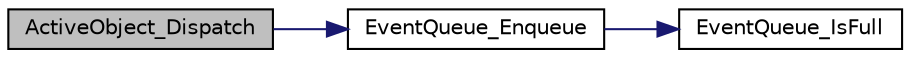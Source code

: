 digraph "ActiveObject_Dispatch"
{
 // LATEX_PDF_SIZE
  edge [fontname="Helvetica",fontsize="10",labelfontname="Helvetica",labelfontsize="10"];
  node [fontname="Helvetica",fontsize="10",shape=record];
  rankdir="LR";
  Node1 [label="ActiveObject_Dispatch",height=0.2,width=0.4,color="black", fillcolor="grey75", style="filled", fontcolor="black",tooltip="Dispatch an event to the active object."];
  Node1 -> Node2 [color="midnightblue",fontsize="10",style="solid",fontname="Helvetica"];
  Node2 [label="EventQueue_Enqueue",height=0.2,width=0.4,color="black", fillcolor="white", style="filled",URL="$event__queue_8c.html#a22f0d60ba9c5ce412ee5e22122d7fcd0",tooltip="Enqueue an event into the queue."];
  Node2 -> Node3 [color="midnightblue",fontsize="10",style="solid",fontname="Helvetica"];
  Node3 [label="EventQueue_IsFull",height=0.2,width=0.4,color="black", fillcolor="white", style="filled",URL="$event__queue_8c.html#a19967fa316cac57e47ee5dafd1c876a8",tooltip="Check if the queue is full."];
}
